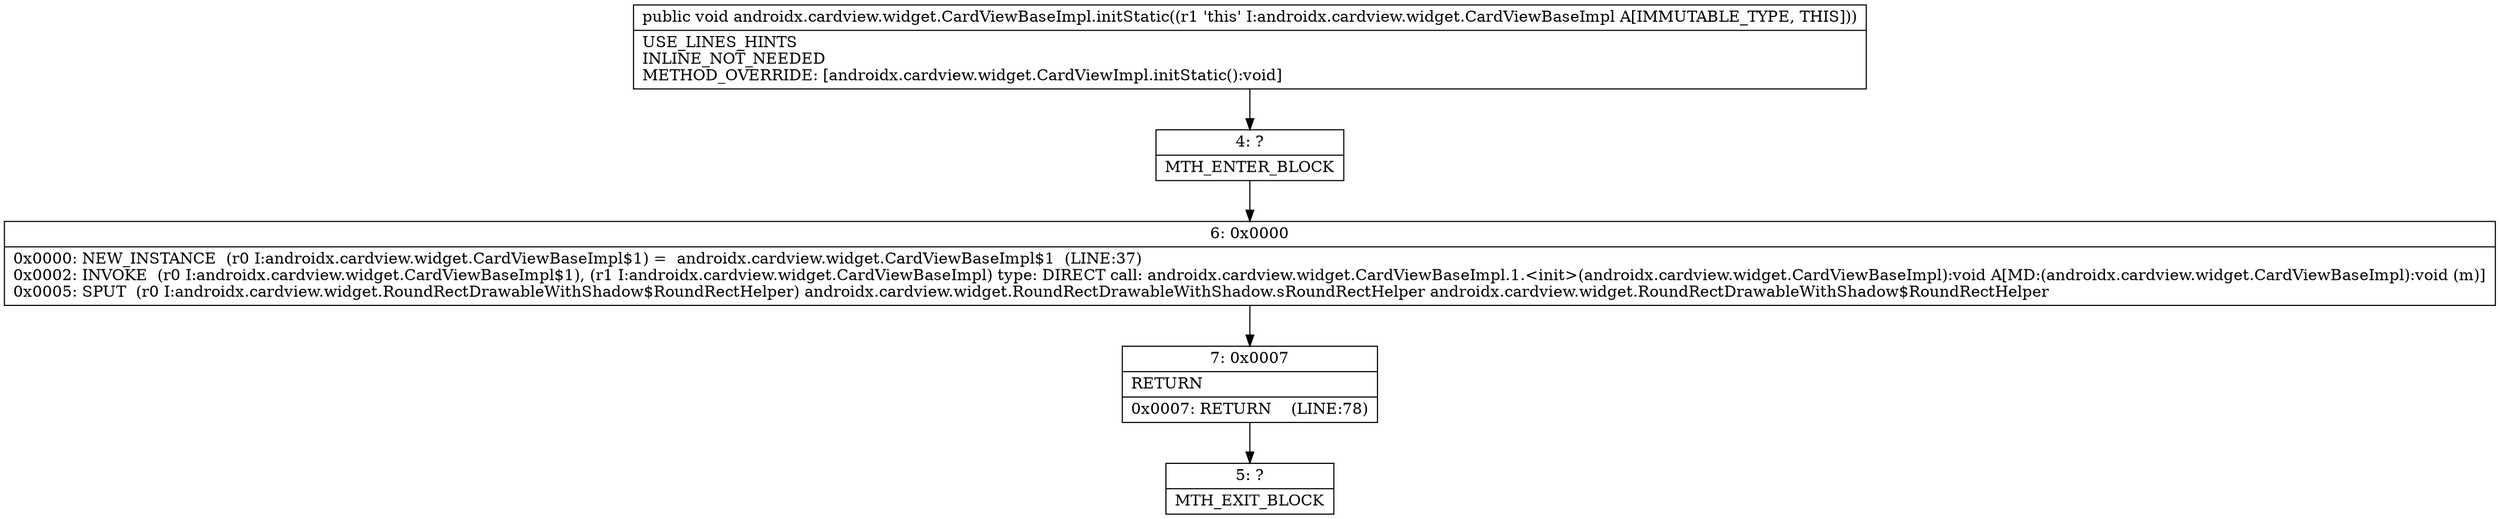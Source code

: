 digraph "CFG forandroidx.cardview.widget.CardViewBaseImpl.initStatic()V" {
Node_4 [shape=record,label="{4\:\ ?|MTH_ENTER_BLOCK\l}"];
Node_6 [shape=record,label="{6\:\ 0x0000|0x0000: NEW_INSTANCE  (r0 I:androidx.cardview.widget.CardViewBaseImpl$1) =  androidx.cardview.widget.CardViewBaseImpl$1  (LINE:37)\l0x0002: INVOKE  (r0 I:androidx.cardview.widget.CardViewBaseImpl$1), (r1 I:androidx.cardview.widget.CardViewBaseImpl) type: DIRECT call: androidx.cardview.widget.CardViewBaseImpl.1.\<init\>(androidx.cardview.widget.CardViewBaseImpl):void A[MD:(androidx.cardview.widget.CardViewBaseImpl):void (m)]\l0x0005: SPUT  (r0 I:androidx.cardview.widget.RoundRectDrawableWithShadow$RoundRectHelper) androidx.cardview.widget.RoundRectDrawableWithShadow.sRoundRectHelper androidx.cardview.widget.RoundRectDrawableWithShadow$RoundRectHelper \l}"];
Node_7 [shape=record,label="{7\:\ 0x0007|RETURN\l|0x0007: RETURN    (LINE:78)\l}"];
Node_5 [shape=record,label="{5\:\ ?|MTH_EXIT_BLOCK\l}"];
MethodNode[shape=record,label="{public void androidx.cardview.widget.CardViewBaseImpl.initStatic((r1 'this' I:androidx.cardview.widget.CardViewBaseImpl A[IMMUTABLE_TYPE, THIS]))  | USE_LINES_HINTS\lINLINE_NOT_NEEDED\lMETHOD_OVERRIDE: [androidx.cardview.widget.CardViewImpl.initStatic():void]\l}"];
MethodNode -> Node_4;Node_4 -> Node_6;
Node_6 -> Node_7;
Node_7 -> Node_5;
}

